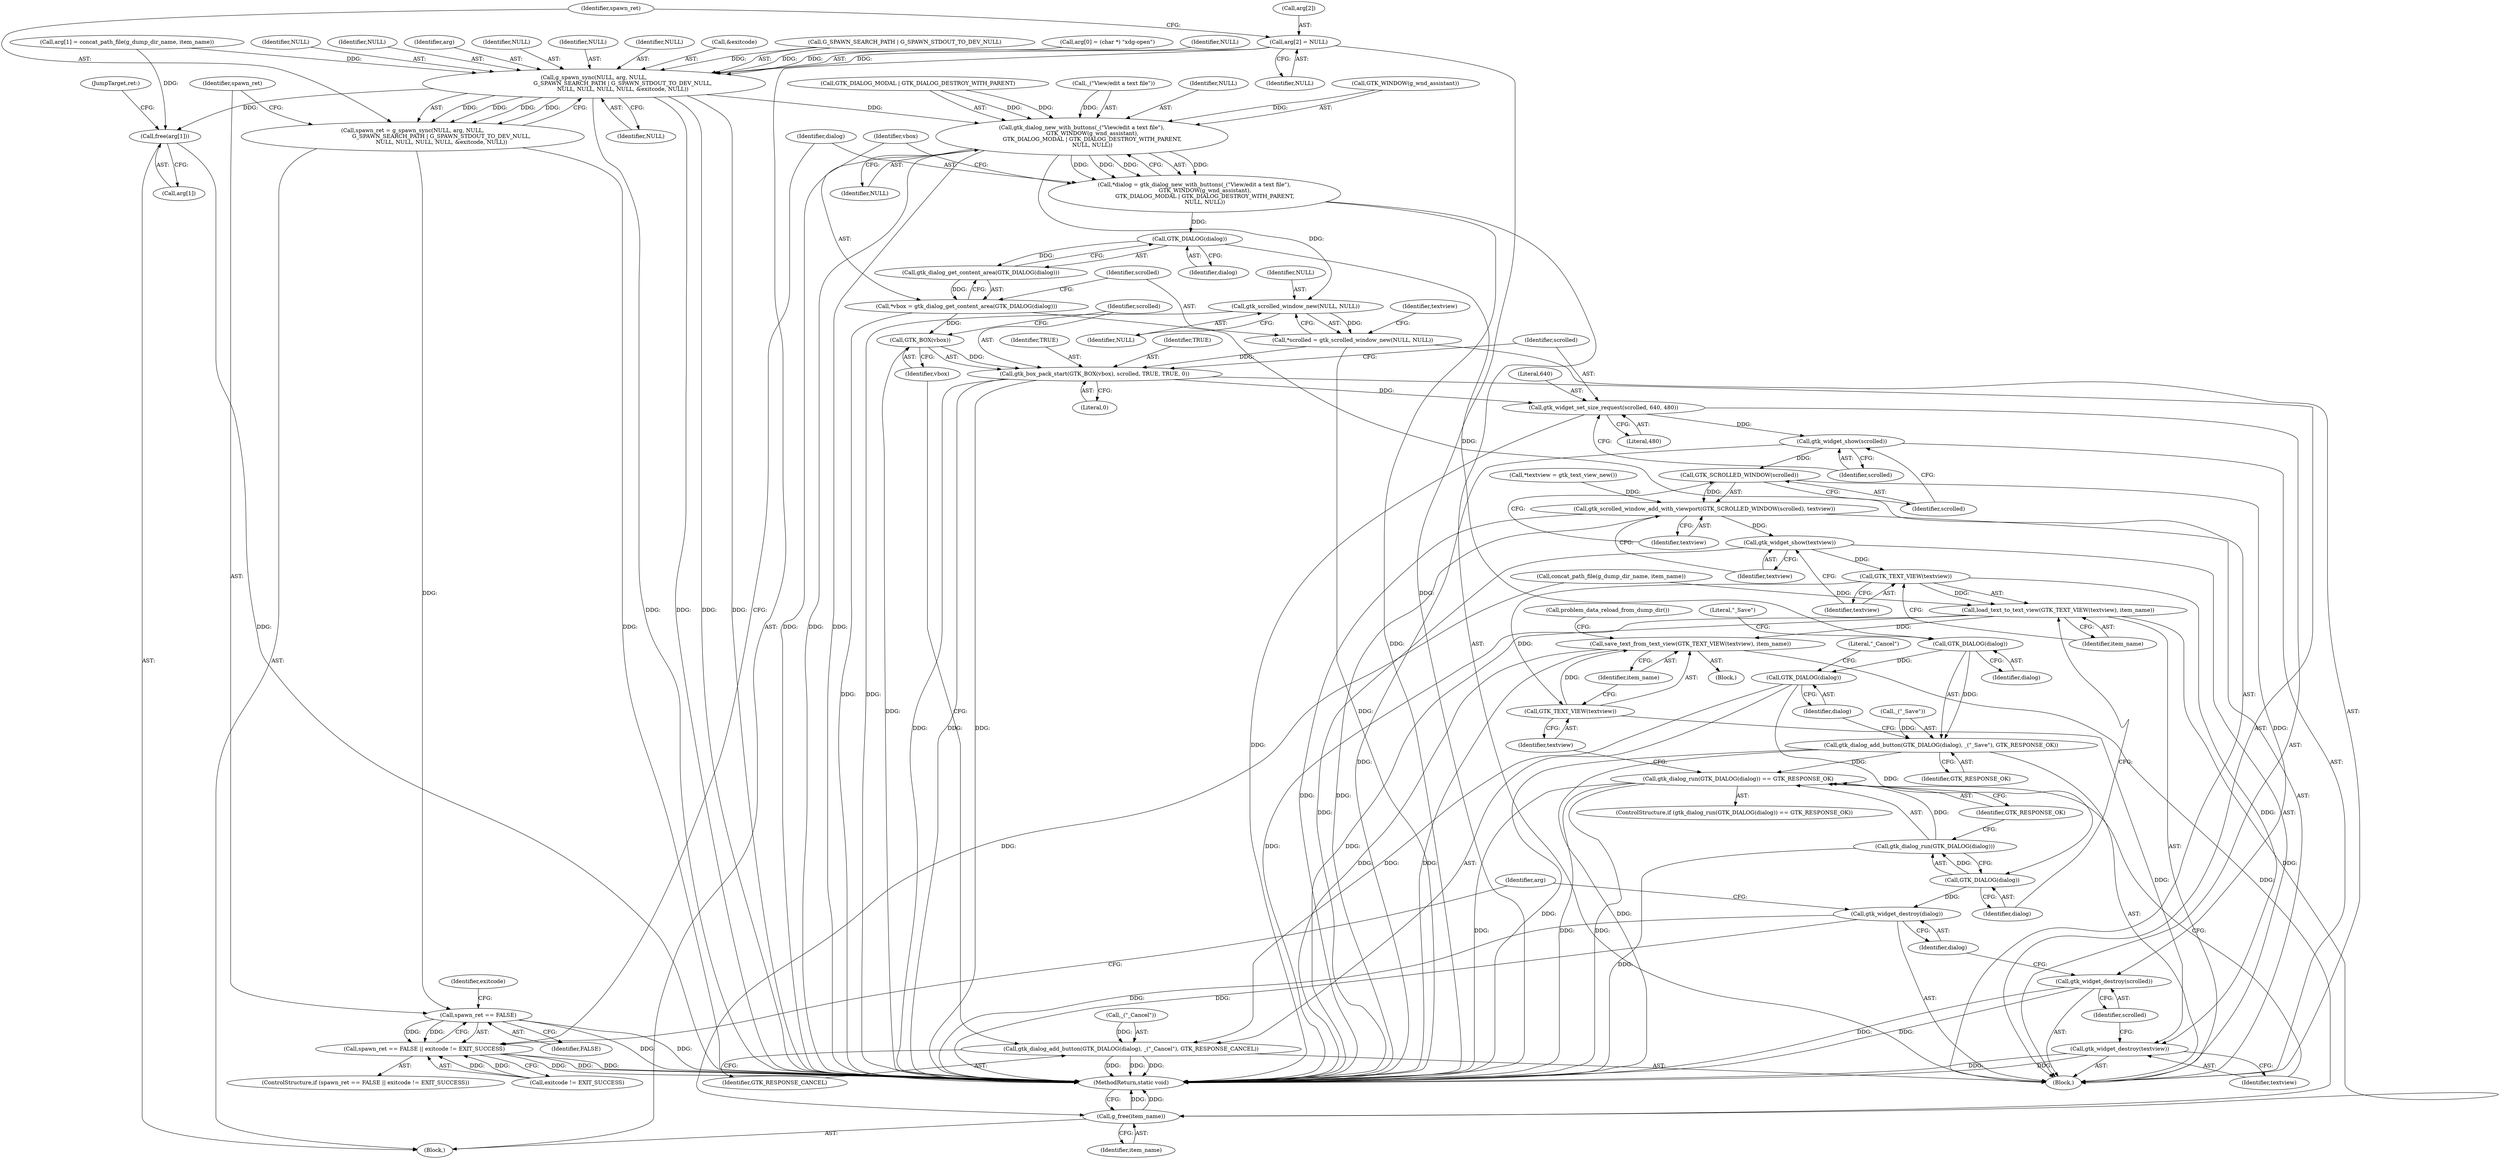 digraph "0_libreport_257578a23d1537a2d235aaa2b1488ee4f818e360_1@array" {
"1000155" [label="(Call,arg[2] = NULL)"];
"1000163" [label="(Call,g_spawn_sync(NULL, arg, NULL,\n                                 G_SPAWN_SEARCH_PATH | G_SPAWN_STDOUT_TO_DEV_NULL,\n                                 NULL, NULL, NULL, NULL, &exitcode, NULL))"];
"1000161" [label="(Call,spawn_ret = g_spawn_sync(NULL, arg, NULL,\n                                 G_SPAWN_SEARCH_PATH | G_SPAWN_STDOUT_TO_DEV_NULL,\n                                 NULL, NULL, NULL, NULL, &exitcode, NULL))"];
"1000179" [label="(Call,spawn_ret == FALSE)"];
"1000178" [label="(Call,spawn_ret == FALSE || exitcode != EXIT_SUCCESS)"];
"1000189" [label="(Call,gtk_dialog_new_with_buttons(_(\"View/edit a text file\"),\n            GTK_WINDOW(g_wnd_assistant),\n            GTK_DIALOG_MODAL | GTK_DIALOG_DESTROY_WITH_PARENT,\n            NULL, NULL))"];
"1000187" [label="(Call,*dialog = gtk_dialog_new_with_buttons(_(\"View/edit a text file\"),\n            GTK_WINDOW(g_wnd_assistant),\n            GTK_DIALOG_MODAL | GTK_DIALOG_DESTROY_WITH_PARENT,\n            NULL, NULL))"];
"1000203" [label="(Call,GTK_DIALOG(dialog))"];
"1000202" [label="(Call,gtk_dialog_get_content_area(GTK_DIALOG(dialog)))"];
"1000200" [label="(Call,*vbox = gtk_dialog_get_content_area(GTK_DIALOG(dialog)))"];
"1000228" [label="(Call,GTK_BOX(vbox))"];
"1000227" [label="(Call,gtk_box_pack_start(GTK_BOX(vbox), scrolled, TRUE, TRUE, 0))"];
"1000234" [label="(Call,gtk_widget_set_size_request(scrolled, 640, 480))"];
"1000238" [label="(Call,gtk_widget_show(scrolled))"];
"1000241" [label="(Call,GTK_SCROLLED_WINDOW(scrolled))"];
"1000240" [label="(Call,gtk_scrolled_window_add_with_viewport(GTK_SCROLLED_WINDOW(scrolled), textview))"];
"1000244" [label="(Call,gtk_widget_show(textview))"];
"1000247" [label="(Call,GTK_TEXT_VIEW(textview))"];
"1000246" [label="(Call,load_text_to_text_view(GTK_TEXT_VIEW(textview), item_name))"];
"1000257" [label="(Call,save_text_from_text_view(GTK_TEXT_VIEW(textview), item_name))"];
"1000275" [label="(Call,g_free(item_name))"];
"1000258" [label="(Call,GTK_TEXT_VIEW(textview))"];
"1000264" [label="(Call,gtk_widget_destroy(textview))"];
"1000266" [label="(Call,gtk_widget_destroy(scrolled))"];
"1000216" [label="(Call,GTK_DIALOG(dialog))"];
"1000215" [label="(Call,gtk_dialog_add_button(GTK_DIALOG(dialog), _(\"_Save\"), GTK_RESPONSE_OK))"];
"1000251" [label="(Call,gtk_dialog_run(GTK_DIALOG(dialog)) == GTK_RESPONSE_OK)"];
"1000222" [label="(Call,GTK_DIALOG(dialog))"];
"1000221" [label="(Call,gtk_dialog_add_button(GTK_DIALOG(dialog), _(\"_Cancel\"), GTK_RESPONSE_CANCEL))"];
"1000253" [label="(Call,GTK_DIALOG(dialog))"];
"1000252" [label="(Call,gtk_dialog_run(GTK_DIALOG(dialog)))"];
"1000268" [label="(Call,gtk_widget_destroy(dialog))"];
"1000208" [label="(Call,gtk_scrolled_window_new(NULL, NULL))"];
"1000206" [label="(Call,*scrolled = gtk_scrolled_window_new(NULL, NULL))"];
"1000270" [label="(Call,free(arg[1]))"];
"1000222" [label="(Call,GTK_DIALOG(dialog))"];
"1000188" [label="(Identifier,dialog)"];
"1000240" [label="(Call,gtk_scrolled_window_add_with_viewport(GTK_SCROLLED_WINDOW(scrolled), textview))"];
"1000192" [label="(Call,GTK_WINDOW(g_wnd_assistant))"];
"1000183" [label="(Identifier,exitcode)"];
"1000266" [label="(Call,gtk_widget_destroy(scrolled))"];
"1000219" [label="(Literal,\"_Save\")"];
"1000194" [label="(Call,GTK_DIALOG_MODAL | GTK_DIALOG_DESTROY_WITH_PARENT)"];
"1000235" [label="(Identifier,scrolled)"];
"1000257" [label="(Call,save_text_from_text_view(GTK_TEXT_VIEW(textview), item_name))"];
"1000231" [label="(Identifier,TRUE)"];
"1000208" [label="(Call,gtk_scrolled_window_new(NULL, NULL))"];
"1000270" [label="(Call,free(arg[1]))"];
"1000166" [label="(Identifier,NULL)"];
"1000202" [label="(Call,gtk_dialog_get_content_area(GTK_DIALOG(dialog)))"];
"1000227" [label="(Call,gtk_box_pack_start(GTK_BOX(vbox), scrolled, TRUE, TRUE, 0))"];
"1000172" [label="(Identifier,NULL)"];
"1000271" [label="(Call,arg[1])"];
"1000256" [label="(Block,)"];
"1000230" [label="(Identifier,scrolled)"];
"1000250" [label="(ControlStructure,if (gtk_dialog_run(GTK_DIALOG(dialog)) == GTK_RESPONSE_OK))"];
"1000232" [label="(Identifier,TRUE)"];
"1000258" [label="(Call,GTK_TEXT_VIEW(textview))"];
"1000180" [label="(Identifier,spawn_ret)"];
"1000269" [label="(Identifier,dialog)"];
"1000239" [label="(Identifier,scrolled)"];
"1000241" [label="(Call,GTK_SCROLLED_WINDOW(scrolled))"];
"1000255" [label="(Identifier,GTK_RESPONSE_OK)"];
"1000200" [label="(Call,*vbox = gtk_dialog_get_content_area(GTK_DIALOG(dialog)))"];
"1000246" [label="(Call,load_text_to_text_view(GTK_TEXT_VIEW(textview), item_name))"];
"1000181" [label="(Identifier,FALSE)"];
"1000223" [label="(Identifier,dialog)"];
"1000185" [label="(Block,)"];
"1000249" [label="(Identifier,item_name)"];
"1000274" [label="(JumpTarget,ret:)"];
"1000162" [label="(Identifier,spawn_ret)"];
"1000276" [label="(Identifier,item_name)"];
"1000111" [label="(Block,)"];
"1000217" [label="(Identifier,dialog)"];
"1000204" [label="(Identifier,dialog)"];
"1000165" [label="(Identifier,arg)"];
"1000215" [label="(Call,gtk_dialog_add_button(GTK_DIALOG(dialog), _(\"_Save\"), GTK_RESPONSE_OK))"];
"1000171" [label="(Identifier,NULL)"];
"1000164" [label="(Identifier,NULL)"];
"1000267" [label="(Identifier,scrolled)"];
"1000163" [label="(Call,g_spawn_sync(NULL, arg, NULL,\n                                 G_SPAWN_SEARCH_PATH | G_SPAWN_STDOUT_TO_DEV_NULL,\n                                 NULL, NULL, NULL, NULL, &exitcode, NULL))"];
"1000243" [label="(Identifier,textview)"];
"1000177" [label="(ControlStructure,if (spawn_ret == FALSE || exitcode != EXIT_SUCCESS))"];
"1000216" [label="(Call,GTK_DIALOG(dialog))"];
"1000242" [label="(Identifier,scrolled)"];
"1000244" [label="(Call,gtk_widget_show(textview))"];
"1000233" [label="(Literal,0)"];
"1000238" [label="(Call,gtk_widget_show(scrolled))"];
"1000190" [label="(Call,_(\"View/edit a text file\"))"];
"1000170" [label="(Identifier,NULL)"];
"1000248" [label="(Identifier,textview)"];
"1000254" [label="(Identifier,dialog)"];
"1000174" [label="(Call,&exitcode)"];
"1000178" [label="(Call,spawn_ret == FALSE || exitcode != EXIT_SUCCESS)"];
"1000272" [label="(Identifier,arg)"];
"1000261" [label="(Call,problem_data_reload_from_dump_dir())"];
"1000251" [label="(Call,gtk_dialog_run(GTK_DIALOG(dialog)) == GTK_RESPONSE_OK)"];
"1000226" [label="(Identifier,GTK_RESPONSE_CANCEL)"];
"1000206" [label="(Call,*scrolled = gtk_scrolled_window_new(NULL, NULL))"];
"1000176" [label="(Identifier,NULL)"];
"1000203" [label="(Call,GTK_DIALOG(dialog))"];
"1000236" [label="(Literal,640)"];
"1000210" [label="(Identifier,NULL)"];
"1000264" [label="(Call,gtk_widget_destroy(textview))"];
"1000161" [label="(Call,spawn_ret = g_spawn_sync(NULL, arg, NULL,\n                                 G_SPAWN_SEARCH_PATH | G_SPAWN_STDOUT_TO_DEV_NULL,\n                                 NULL, NULL, NULL, NULL, &exitcode, NULL))"];
"1000253" [label="(Call,GTK_DIALOG(dialog))"];
"1000201" [label="(Identifier,vbox)"];
"1000167" [label="(Call,G_SPAWN_SEARCH_PATH | G_SPAWN_STDOUT_TO_DEV_NULL)"];
"1000268" [label="(Call,gtk_widget_destroy(dialog))"];
"1000265" [label="(Identifier,textview)"];
"1000220" [label="(Identifier,GTK_RESPONSE_OK)"];
"1000245" [label="(Identifier,textview)"];
"1000197" [label="(Identifier,NULL)"];
"1000209" [label="(Identifier,NULL)"];
"1000234" [label="(Call,gtk_widget_set_size_request(scrolled, 640, 480))"];
"1000155" [label="(Call,arg[2] = NULL)"];
"1000252" [label="(Call,gtk_dialog_run(GTK_DIALOG(dialog)))"];
"1000187" [label="(Call,*dialog = gtk_dialog_new_with_buttons(_(\"View/edit a text file\"),\n            GTK_WINDOW(g_wnd_assistant),\n            GTK_DIALOG_MODAL | GTK_DIALOG_DESTROY_WITH_PARENT,\n            NULL, NULL))"];
"1000148" [label="(Call,arg[1] = concat_path_file(g_dump_dir_name, item_name))"];
"1000212" [label="(Call,*textview = gtk_text_view_new())"];
"1000159" [label="(Identifier,NULL)"];
"1000218" [label="(Call,_(\"_Save\"))"];
"1000207" [label="(Identifier,scrolled)"];
"1000221" [label="(Call,gtk_dialog_add_button(GTK_DIALOG(dialog), _(\"_Cancel\"), GTK_RESPONSE_CANCEL))"];
"1000229" [label="(Identifier,vbox)"];
"1000228" [label="(Call,GTK_BOX(vbox))"];
"1000237" [label="(Literal,480)"];
"1000152" [label="(Call,concat_path_file(g_dump_dir_name, item_name))"];
"1000189" [label="(Call,gtk_dialog_new_with_buttons(_(\"View/edit a text file\"),\n            GTK_WINDOW(g_wnd_assistant),\n            GTK_DIALOG_MODAL | GTK_DIALOG_DESTROY_WITH_PARENT,\n            NULL, NULL))"];
"1000225" [label="(Literal,\"_Cancel\")"];
"1000275" [label="(Call,g_free(item_name))"];
"1000141" [label="(Call,arg[0] = (char *) \"xdg-open\")"];
"1000247" [label="(Call,GTK_TEXT_VIEW(textview))"];
"1000173" [label="(Identifier,NULL)"];
"1000259" [label="(Identifier,textview)"];
"1000182" [label="(Call,exitcode != EXIT_SUCCESS)"];
"1000156" [label="(Call,arg[2])"];
"1000224" [label="(Call,_(\"_Cancel\"))"];
"1000198" [label="(Identifier,NULL)"];
"1000179" [label="(Call,spawn_ret == FALSE)"];
"1000260" [label="(Identifier,item_name)"];
"1000213" [label="(Identifier,textview)"];
"1000277" [label="(MethodReturn,static void)"];
"1000155" -> "1000111"  [label="AST: "];
"1000155" -> "1000159"  [label="CFG: "];
"1000156" -> "1000155"  [label="AST: "];
"1000159" -> "1000155"  [label="AST: "];
"1000162" -> "1000155"  [label="CFG: "];
"1000155" -> "1000277"  [label="DDG: "];
"1000155" -> "1000163"  [label="DDG: "];
"1000163" -> "1000161"  [label="AST: "];
"1000163" -> "1000176"  [label="CFG: "];
"1000164" -> "1000163"  [label="AST: "];
"1000165" -> "1000163"  [label="AST: "];
"1000166" -> "1000163"  [label="AST: "];
"1000167" -> "1000163"  [label="AST: "];
"1000170" -> "1000163"  [label="AST: "];
"1000171" -> "1000163"  [label="AST: "];
"1000172" -> "1000163"  [label="AST: "];
"1000173" -> "1000163"  [label="AST: "];
"1000174" -> "1000163"  [label="AST: "];
"1000176" -> "1000163"  [label="AST: "];
"1000161" -> "1000163"  [label="CFG: "];
"1000163" -> "1000277"  [label="DDG: "];
"1000163" -> "1000277"  [label="DDG: "];
"1000163" -> "1000277"  [label="DDG: "];
"1000163" -> "1000277"  [label="DDG: "];
"1000163" -> "1000161"  [label="DDG: "];
"1000163" -> "1000161"  [label="DDG: "];
"1000163" -> "1000161"  [label="DDG: "];
"1000163" -> "1000161"  [label="DDG: "];
"1000141" -> "1000163"  [label="DDG: "];
"1000148" -> "1000163"  [label="DDG: "];
"1000167" -> "1000163"  [label="DDG: "];
"1000167" -> "1000163"  [label="DDG: "];
"1000163" -> "1000189"  [label="DDG: "];
"1000163" -> "1000270"  [label="DDG: "];
"1000161" -> "1000111"  [label="AST: "];
"1000162" -> "1000161"  [label="AST: "];
"1000180" -> "1000161"  [label="CFG: "];
"1000161" -> "1000277"  [label="DDG: "];
"1000161" -> "1000179"  [label="DDG: "];
"1000179" -> "1000178"  [label="AST: "];
"1000179" -> "1000181"  [label="CFG: "];
"1000180" -> "1000179"  [label="AST: "];
"1000181" -> "1000179"  [label="AST: "];
"1000183" -> "1000179"  [label="CFG: "];
"1000178" -> "1000179"  [label="CFG: "];
"1000179" -> "1000277"  [label="DDG: "];
"1000179" -> "1000277"  [label="DDG: "];
"1000179" -> "1000178"  [label="DDG: "];
"1000179" -> "1000178"  [label="DDG: "];
"1000178" -> "1000177"  [label="AST: "];
"1000178" -> "1000182"  [label="CFG: "];
"1000182" -> "1000178"  [label="AST: "];
"1000188" -> "1000178"  [label="CFG: "];
"1000272" -> "1000178"  [label="CFG: "];
"1000178" -> "1000277"  [label="DDG: "];
"1000178" -> "1000277"  [label="DDG: "];
"1000178" -> "1000277"  [label="DDG: "];
"1000182" -> "1000178"  [label="DDG: "];
"1000182" -> "1000178"  [label="DDG: "];
"1000189" -> "1000187"  [label="AST: "];
"1000189" -> "1000198"  [label="CFG: "];
"1000190" -> "1000189"  [label="AST: "];
"1000192" -> "1000189"  [label="AST: "];
"1000194" -> "1000189"  [label="AST: "];
"1000197" -> "1000189"  [label="AST: "];
"1000198" -> "1000189"  [label="AST: "];
"1000187" -> "1000189"  [label="CFG: "];
"1000189" -> "1000277"  [label="DDG: "];
"1000189" -> "1000277"  [label="DDG: "];
"1000189" -> "1000277"  [label="DDG: "];
"1000189" -> "1000187"  [label="DDG: "];
"1000189" -> "1000187"  [label="DDG: "];
"1000189" -> "1000187"  [label="DDG: "];
"1000189" -> "1000187"  [label="DDG: "];
"1000190" -> "1000189"  [label="DDG: "];
"1000192" -> "1000189"  [label="DDG: "];
"1000194" -> "1000189"  [label="DDG: "];
"1000194" -> "1000189"  [label="DDG: "];
"1000189" -> "1000208"  [label="DDG: "];
"1000187" -> "1000185"  [label="AST: "];
"1000188" -> "1000187"  [label="AST: "];
"1000201" -> "1000187"  [label="CFG: "];
"1000187" -> "1000277"  [label="DDG: "];
"1000187" -> "1000203"  [label="DDG: "];
"1000203" -> "1000202"  [label="AST: "];
"1000203" -> "1000204"  [label="CFG: "];
"1000204" -> "1000203"  [label="AST: "];
"1000202" -> "1000203"  [label="CFG: "];
"1000203" -> "1000202"  [label="DDG: "];
"1000203" -> "1000216"  [label="DDG: "];
"1000202" -> "1000200"  [label="AST: "];
"1000200" -> "1000202"  [label="CFG: "];
"1000202" -> "1000200"  [label="DDG: "];
"1000200" -> "1000185"  [label="AST: "];
"1000201" -> "1000200"  [label="AST: "];
"1000207" -> "1000200"  [label="CFG: "];
"1000200" -> "1000277"  [label="DDG: "];
"1000200" -> "1000228"  [label="DDG: "];
"1000228" -> "1000227"  [label="AST: "];
"1000228" -> "1000229"  [label="CFG: "];
"1000229" -> "1000228"  [label="AST: "];
"1000230" -> "1000228"  [label="CFG: "];
"1000228" -> "1000277"  [label="DDG: "];
"1000228" -> "1000227"  [label="DDG: "];
"1000227" -> "1000185"  [label="AST: "];
"1000227" -> "1000233"  [label="CFG: "];
"1000230" -> "1000227"  [label="AST: "];
"1000231" -> "1000227"  [label="AST: "];
"1000232" -> "1000227"  [label="AST: "];
"1000233" -> "1000227"  [label="AST: "];
"1000235" -> "1000227"  [label="CFG: "];
"1000227" -> "1000277"  [label="DDG: "];
"1000227" -> "1000277"  [label="DDG: "];
"1000227" -> "1000277"  [label="DDG: "];
"1000206" -> "1000227"  [label="DDG: "];
"1000227" -> "1000234"  [label="DDG: "];
"1000234" -> "1000185"  [label="AST: "];
"1000234" -> "1000237"  [label="CFG: "];
"1000235" -> "1000234"  [label="AST: "];
"1000236" -> "1000234"  [label="AST: "];
"1000237" -> "1000234"  [label="AST: "];
"1000239" -> "1000234"  [label="CFG: "];
"1000234" -> "1000277"  [label="DDG: "];
"1000234" -> "1000238"  [label="DDG: "];
"1000238" -> "1000185"  [label="AST: "];
"1000238" -> "1000239"  [label="CFG: "];
"1000239" -> "1000238"  [label="AST: "];
"1000242" -> "1000238"  [label="CFG: "];
"1000238" -> "1000277"  [label="DDG: "];
"1000238" -> "1000241"  [label="DDG: "];
"1000241" -> "1000240"  [label="AST: "];
"1000241" -> "1000242"  [label="CFG: "];
"1000242" -> "1000241"  [label="AST: "];
"1000243" -> "1000241"  [label="CFG: "];
"1000241" -> "1000240"  [label="DDG: "];
"1000241" -> "1000266"  [label="DDG: "];
"1000240" -> "1000185"  [label="AST: "];
"1000240" -> "1000243"  [label="CFG: "];
"1000243" -> "1000240"  [label="AST: "];
"1000245" -> "1000240"  [label="CFG: "];
"1000240" -> "1000277"  [label="DDG: "];
"1000240" -> "1000277"  [label="DDG: "];
"1000212" -> "1000240"  [label="DDG: "];
"1000240" -> "1000244"  [label="DDG: "];
"1000244" -> "1000185"  [label="AST: "];
"1000244" -> "1000245"  [label="CFG: "];
"1000245" -> "1000244"  [label="AST: "];
"1000248" -> "1000244"  [label="CFG: "];
"1000244" -> "1000277"  [label="DDG: "];
"1000244" -> "1000247"  [label="DDG: "];
"1000247" -> "1000246"  [label="AST: "];
"1000247" -> "1000248"  [label="CFG: "];
"1000248" -> "1000247"  [label="AST: "];
"1000249" -> "1000247"  [label="CFG: "];
"1000247" -> "1000246"  [label="DDG: "];
"1000247" -> "1000258"  [label="DDG: "];
"1000247" -> "1000264"  [label="DDG: "];
"1000246" -> "1000185"  [label="AST: "];
"1000246" -> "1000249"  [label="CFG: "];
"1000249" -> "1000246"  [label="AST: "];
"1000254" -> "1000246"  [label="CFG: "];
"1000246" -> "1000277"  [label="DDG: "];
"1000246" -> "1000277"  [label="DDG: "];
"1000152" -> "1000246"  [label="DDG: "];
"1000246" -> "1000257"  [label="DDG: "];
"1000246" -> "1000275"  [label="DDG: "];
"1000257" -> "1000256"  [label="AST: "];
"1000257" -> "1000260"  [label="CFG: "];
"1000258" -> "1000257"  [label="AST: "];
"1000260" -> "1000257"  [label="AST: "];
"1000261" -> "1000257"  [label="CFG: "];
"1000257" -> "1000277"  [label="DDG: "];
"1000257" -> "1000277"  [label="DDG: "];
"1000258" -> "1000257"  [label="DDG: "];
"1000257" -> "1000275"  [label="DDG: "];
"1000275" -> "1000111"  [label="AST: "];
"1000275" -> "1000276"  [label="CFG: "];
"1000276" -> "1000275"  [label="AST: "];
"1000277" -> "1000275"  [label="CFG: "];
"1000275" -> "1000277"  [label="DDG: "];
"1000275" -> "1000277"  [label="DDG: "];
"1000152" -> "1000275"  [label="DDG: "];
"1000258" -> "1000259"  [label="CFG: "];
"1000259" -> "1000258"  [label="AST: "];
"1000260" -> "1000258"  [label="CFG: "];
"1000258" -> "1000264"  [label="DDG: "];
"1000264" -> "1000185"  [label="AST: "];
"1000264" -> "1000265"  [label="CFG: "];
"1000265" -> "1000264"  [label="AST: "];
"1000267" -> "1000264"  [label="CFG: "];
"1000264" -> "1000277"  [label="DDG: "];
"1000264" -> "1000277"  [label="DDG: "];
"1000266" -> "1000185"  [label="AST: "];
"1000266" -> "1000267"  [label="CFG: "];
"1000267" -> "1000266"  [label="AST: "];
"1000269" -> "1000266"  [label="CFG: "];
"1000266" -> "1000277"  [label="DDG: "];
"1000266" -> "1000277"  [label="DDG: "];
"1000216" -> "1000215"  [label="AST: "];
"1000216" -> "1000217"  [label="CFG: "];
"1000217" -> "1000216"  [label="AST: "];
"1000219" -> "1000216"  [label="CFG: "];
"1000216" -> "1000215"  [label="DDG: "];
"1000216" -> "1000222"  [label="DDG: "];
"1000215" -> "1000185"  [label="AST: "];
"1000215" -> "1000220"  [label="CFG: "];
"1000218" -> "1000215"  [label="AST: "];
"1000220" -> "1000215"  [label="AST: "];
"1000223" -> "1000215"  [label="CFG: "];
"1000215" -> "1000277"  [label="DDG: "];
"1000215" -> "1000277"  [label="DDG: "];
"1000218" -> "1000215"  [label="DDG: "];
"1000215" -> "1000251"  [label="DDG: "];
"1000251" -> "1000250"  [label="AST: "];
"1000251" -> "1000255"  [label="CFG: "];
"1000252" -> "1000251"  [label="AST: "];
"1000255" -> "1000251"  [label="AST: "];
"1000259" -> "1000251"  [label="CFG: "];
"1000265" -> "1000251"  [label="CFG: "];
"1000251" -> "1000277"  [label="DDG: "];
"1000251" -> "1000277"  [label="DDG: "];
"1000251" -> "1000277"  [label="DDG: "];
"1000252" -> "1000251"  [label="DDG: "];
"1000222" -> "1000221"  [label="AST: "];
"1000222" -> "1000223"  [label="CFG: "];
"1000223" -> "1000222"  [label="AST: "];
"1000225" -> "1000222"  [label="CFG: "];
"1000222" -> "1000221"  [label="DDG: "];
"1000222" -> "1000253"  [label="DDG: "];
"1000221" -> "1000185"  [label="AST: "];
"1000221" -> "1000226"  [label="CFG: "];
"1000224" -> "1000221"  [label="AST: "];
"1000226" -> "1000221"  [label="AST: "];
"1000229" -> "1000221"  [label="CFG: "];
"1000221" -> "1000277"  [label="DDG: "];
"1000221" -> "1000277"  [label="DDG: "];
"1000221" -> "1000277"  [label="DDG: "];
"1000224" -> "1000221"  [label="DDG: "];
"1000253" -> "1000252"  [label="AST: "];
"1000253" -> "1000254"  [label="CFG: "];
"1000254" -> "1000253"  [label="AST: "];
"1000252" -> "1000253"  [label="CFG: "];
"1000253" -> "1000252"  [label="DDG: "];
"1000253" -> "1000268"  [label="DDG: "];
"1000255" -> "1000252"  [label="CFG: "];
"1000252" -> "1000277"  [label="DDG: "];
"1000268" -> "1000185"  [label="AST: "];
"1000268" -> "1000269"  [label="CFG: "];
"1000269" -> "1000268"  [label="AST: "];
"1000272" -> "1000268"  [label="CFG: "];
"1000268" -> "1000277"  [label="DDG: "];
"1000268" -> "1000277"  [label="DDG: "];
"1000208" -> "1000206"  [label="AST: "];
"1000208" -> "1000210"  [label="CFG: "];
"1000209" -> "1000208"  [label="AST: "];
"1000210" -> "1000208"  [label="AST: "];
"1000206" -> "1000208"  [label="CFG: "];
"1000208" -> "1000277"  [label="DDG: "];
"1000208" -> "1000206"  [label="DDG: "];
"1000206" -> "1000185"  [label="AST: "];
"1000207" -> "1000206"  [label="AST: "];
"1000213" -> "1000206"  [label="CFG: "];
"1000206" -> "1000277"  [label="DDG: "];
"1000270" -> "1000111"  [label="AST: "];
"1000270" -> "1000271"  [label="CFG: "];
"1000271" -> "1000270"  [label="AST: "];
"1000274" -> "1000270"  [label="CFG: "];
"1000270" -> "1000277"  [label="DDG: "];
"1000148" -> "1000270"  [label="DDG: "];
}
